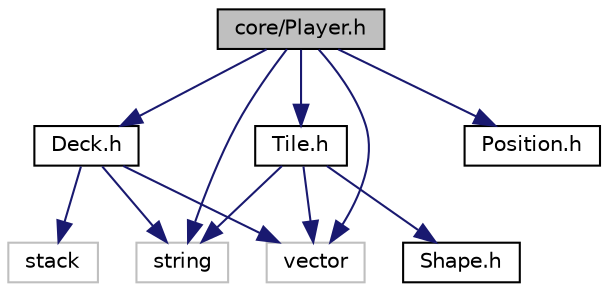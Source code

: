 digraph "core/Player.h"
{
 // LATEX_PDF_SIZE
  edge [fontname="Helvetica",fontsize="10",labelfontname="Helvetica",labelfontsize="10"];
  node [fontname="Helvetica",fontsize="10",shape=record];
  Node0 [label="core/Player.h",height=0.2,width=0.4,color="black", fillcolor="grey75", style="filled", fontcolor="black",tooltip=" "];
  Node0 -> Node1 [color="midnightblue",fontsize="10",style="solid"];
  Node1 [label="string",height=0.2,width=0.4,color="grey75", fillcolor="white", style="filled",tooltip=" "];
  Node0 -> Node2 [color="midnightblue",fontsize="10",style="solid"];
  Node2 [label="vector",height=0.2,width=0.4,color="grey75", fillcolor="white", style="filled",tooltip=" "];
  Node0 -> Node3 [color="midnightblue",fontsize="10",style="solid"];
  Node3 [label="Tile.h",height=0.2,width=0.4,color="black", fillcolor="white", style="filled",URL="$Tile_8h.html",tooltip=" "];
  Node3 -> Node1 [color="midnightblue",fontsize="10",style="solid"];
  Node3 -> Node2 [color="midnightblue",fontsize="10",style="solid"];
  Node3 -> Node4 [color="midnightblue",fontsize="10",style="solid"];
  Node4 [label="Shape.h",height=0.2,width=0.4,color="black", fillcolor="white", style="filled",URL="$Shape_8h.html",tooltip=" "];
  Node0 -> Node5 [color="midnightblue",fontsize="10",style="solid"];
  Node5 [label="Position.h",height=0.2,width=0.4,color="black", fillcolor="white", style="filled",URL="$Position_8h.html",tooltip=" "];
  Node0 -> Node6 [color="midnightblue",fontsize="10",style="solid"];
  Node6 [label="Deck.h",height=0.2,width=0.4,color="black", fillcolor="white", style="filled",URL="$Deck_8h.html",tooltip=" "];
  Node6 -> Node1 [color="midnightblue",fontsize="10",style="solid"];
  Node6 -> Node2 [color="midnightblue",fontsize="10",style="solid"];
  Node6 -> Node7 [color="midnightblue",fontsize="10",style="solid"];
  Node7 [label="stack",height=0.2,width=0.4,color="grey75", fillcolor="white", style="filled",tooltip=" "];
}
